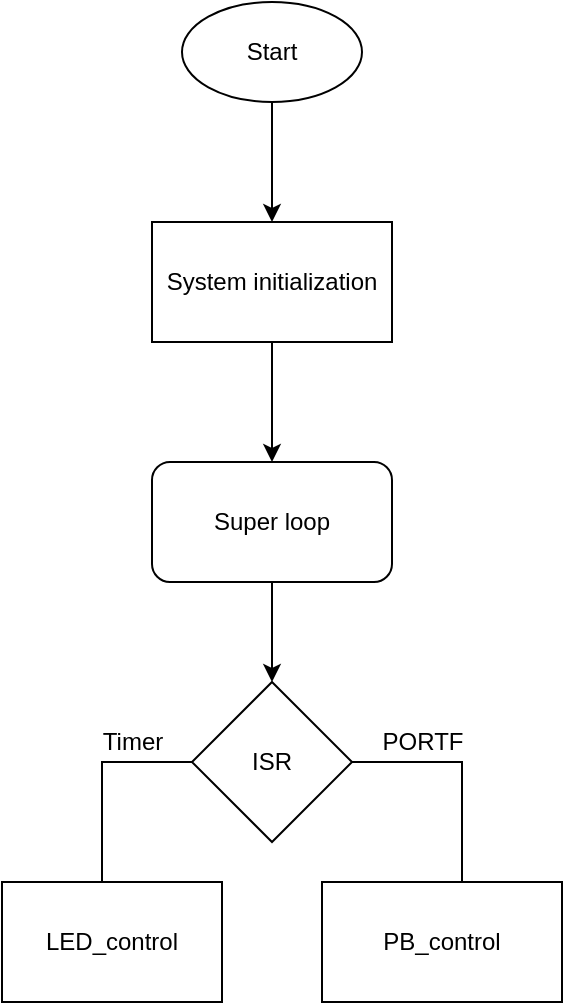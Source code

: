 <mxfile>
    <diagram id="j6DDeHdKfkArDxxekncZ" name="Page-1">
        <mxGraphModel dx="295" dy="357" grid="1" gridSize="10" guides="1" tooltips="1" connect="1" arrows="1" fold="1" page="1" pageScale="1" pageWidth="850" pageHeight="1100" math="0" shadow="0">
            <root>
                <mxCell id="0"/>
                <mxCell id="1" parent="0"/>
                <mxCell id="2" value="Start" style="ellipse;whiteSpace=wrap;html=1;" parent="1" vertex="1">
                    <mxGeometry x="120" y="80" width="90" height="50" as="geometry"/>
                </mxCell>
                <mxCell id="3" value="" style="endArrow=classic;html=1;exitX=0.5;exitY=1;exitDx=0;exitDy=0;" parent="1" source="2" edge="1">
                    <mxGeometry width="50" height="50" relative="1" as="geometry">
                        <mxPoint x="130" y="260" as="sourcePoint"/>
                        <mxPoint x="165" y="190" as="targetPoint"/>
                        <Array as="points">
                            <mxPoint x="165" y="190"/>
                        </Array>
                    </mxGeometry>
                </mxCell>
                <mxCell id="4" value="System initialization" style="rounded=0;whiteSpace=wrap;html=1;" parent="1" vertex="1">
                    <mxGeometry x="105" y="190" width="120" height="60" as="geometry"/>
                </mxCell>
                <mxCell id="6" value="Super loop" style="rounded=1;whiteSpace=wrap;html=1;" parent="1" vertex="1">
                    <mxGeometry x="105" y="310" width="120" height="60" as="geometry"/>
                </mxCell>
                <mxCell id="7" value="" style="endArrow=classic;html=1;exitX=0.5;exitY=1;exitDx=0;exitDy=0;entryX=0.5;entryY=0;entryDx=0;entryDy=0;" parent="1" source="4" target="6" edge="1">
                    <mxGeometry width="50" height="50" relative="1" as="geometry">
                        <mxPoint x="180" y="270" as="sourcePoint"/>
                        <mxPoint x="180" y="220" as="targetPoint"/>
                    </mxGeometry>
                </mxCell>
                <mxCell id="8" value="ISR" style="rhombus;whiteSpace=wrap;html=1;" vertex="1" parent="1">
                    <mxGeometry x="125" y="420" width="80" height="80" as="geometry"/>
                </mxCell>
                <mxCell id="11" value="" style="endArrow=classic;html=1;exitX=0.5;exitY=1;exitDx=0;exitDy=0;entryX=0.5;entryY=0;entryDx=0;entryDy=0;" parent="1" source="6" edge="1" target="8">
                    <mxGeometry width="50" height="50" relative="1" as="geometry">
                        <mxPoint x="130" y="430" as="sourcePoint"/>
                        <mxPoint x="180" y="380" as="targetPoint"/>
                    </mxGeometry>
                </mxCell>
                <mxCell id="13" value="" style="shape=partialRectangle;whiteSpace=wrap;html=1;bottom=0;right=0;fillColor=none;" parent="1" vertex="1">
                    <mxGeometry x="80" y="460" width="45" height="60" as="geometry"/>
                </mxCell>
                <mxCell id="14" value="LED_control" style="rounded=0;whiteSpace=wrap;html=1;" vertex="1" parent="1">
                    <mxGeometry x="30" y="520" width="110" height="60" as="geometry"/>
                </mxCell>
                <mxCell id="16" value="Timer" style="text;html=1;align=center;verticalAlign=middle;resizable=0;points=[];autosize=1;strokeColor=none;fillColor=none;" vertex="1" parent="1">
                    <mxGeometry x="70" y="440" width="50" height="20" as="geometry"/>
                </mxCell>
                <mxCell id="17" value="" style="shape=partialRectangle;whiteSpace=wrap;html=1;bottom=0;right=0;fillColor=none;direction=south;" vertex="1" parent="1">
                    <mxGeometry x="205" y="460" width="55" height="60" as="geometry"/>
                </mxCell>
                <mxCell id="19" value="PB_control" style="rounded=0;whiteSpace=wrap;html=1;" vertex="1" parent="1">
                    <mxGeometry x="190" y="520" width="120" height="60" as="geometry"/>
                </mxCell>
                <mxCell id="20" value="PORTF" style="text;html=1;align=center;verticalAlign=middle;resizable=0;points=[];autosize=1;strokeColor=none;fillColor=none;" vertex="1" parent="1">
                    <mxGeometry x="210" y="440" width="60" height="20" as="geometry"/>
                </mxCell>
            </root>
        </mxGraphModel>
    </diagram>
</mxfile>